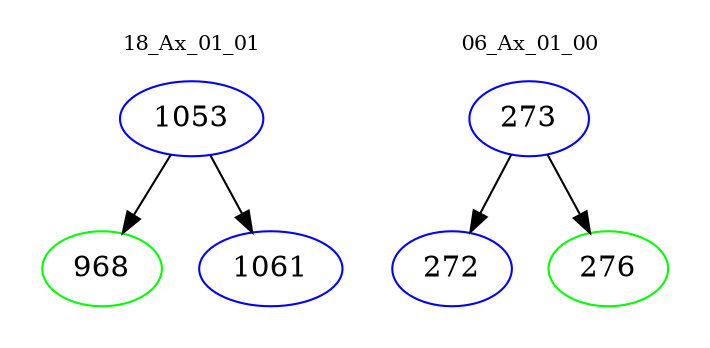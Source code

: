 digraph{
subgraph cluster_0 {
color = white
label = "18_Ax_01_01";
fontsize=10;
T0_1053 [label="1053", color="blue"]
T0_1053 -> T0_968 [color="black"]
T0_968 [label="968", color="green"]
T0_1053 -> T0_1061 [color="black"]
T0_1061 [label="1061", color="blue"]
}
subgraph cluster_1 {
color = white
label = "06_Ax_01_00";
fontsize=10;
T1_273 [label="273", color="blue"]
T1_273 -> T1_272 [color="black"]
T1_272 [label="272", color="blue"]
T1_273 -> T1_276 [color="black"]
T1_276 [label="276", color="green"]
}
}
